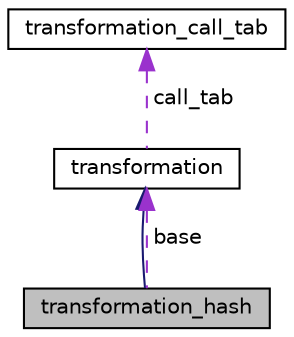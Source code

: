 digraph "transformation_hash"
{
 // LATEX_PDF_SIZE
  edge [fontname="Helvetica",fontsize="10",labelfontname="Helvetica",labelfontsize="10"];
  node [fontname="Helvetica",fontsize="10",shape=record];
  Node1 [label="transformation_hash",height=0.2,width=0.4,color="black", fillcolor="grey75", style="filled", fontcolor="black",tooltip="A class that implements hash transformation."];
  Node2 -> Node1 [dir="back",color="midnightblue",fontsize="10",style="solid",fontname="Helvetica"];
  Node2 [label="transformation",height=0.2,width=0.4,color="black", fillcolor="white", style="filled",URL="$structtransformation.html",tooltip="Base abstract class for data transformation classes."];
  Node3 -> Node2 [dir="back",color="darkorchid3",fontsize="10",style="dashed",label=" call_tab" ,fontname="Helvetica"];
  Node3 [label="transformation_call_tab",height=0.2,width=0.4,color="black", fillcolor="white", style="filled",URL="$structtransformation__call__tab.html",tooltip="A virtual method table struct."];
  Node2 -> Node1 [dir="back",color="darkorchid3",fontsize="10",style="dashed",label=" base" ,fontname="Helvetica"];
}
